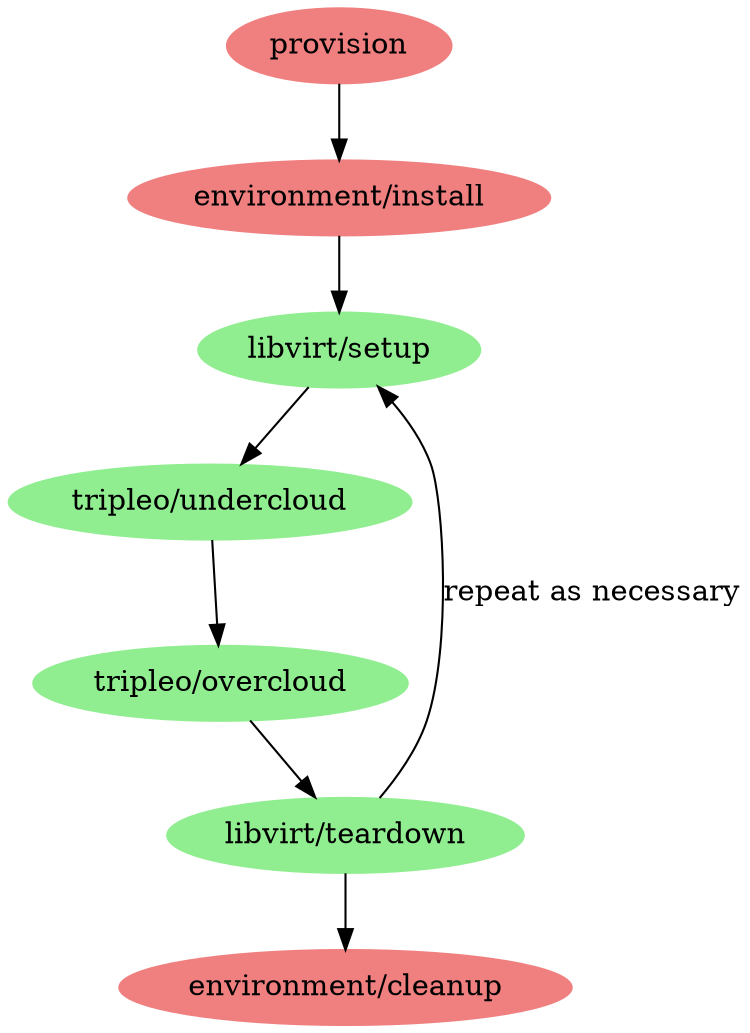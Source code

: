 digraph {
	node [style="filled", color="#90EE90"];
	provision [color="#f08080"];
	"environment/install" [color="#f08080"];
	"libvirt/setup";
	"tripleo/undercloud";
	"tripleo/overcloud";
	"libvirt/teardown";
	"environment/cleanup" [color="#f08080"];

	provision -> "environment/install";
	"environment/install" -> "libvirt/setup";
	"libvirt/setup" -> "tripleo/undercloud";
	"tripleo/undercloud" -> "tripleo/overcloud";
	"tripleo/overcloud" -> "libvirt/teardown";
	"libvirt/teardown" -> "libvirt/setup" [label="repeat as necessary"];
	"libvirt/teardown" -> "environment/cleanup";
}
